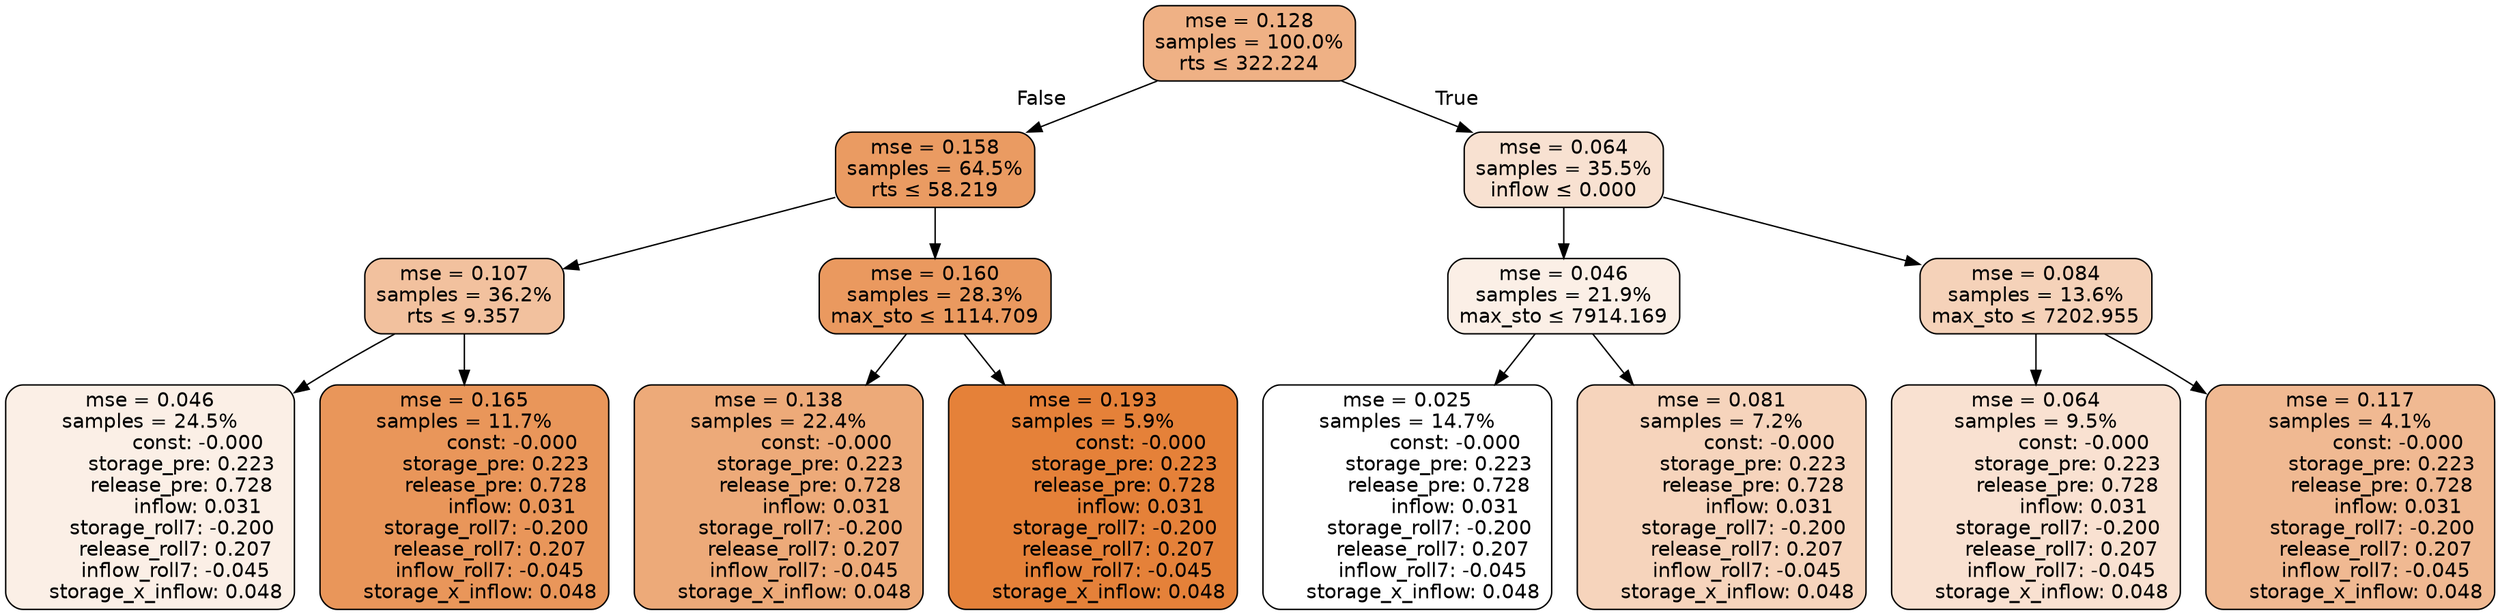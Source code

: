 digraph tree {
node [shape=rectangle, style="filled, rounded", color="black", fontname=helvetica] ;
edge [fontname=helvetica] ;
	"0" [label="mse = 0.128
samples = 100.0%
rts &le; 322.224", fillcolor="#efb185"]
	"1" [label="mse = 0.158
samples = 64.5%
rts &le; 58.219", fillcolor="#ea9b62"]
	"2" [label="mse = 0.107
samples = 36.2%
rts &le; 9.357", fillcolor="#f2c19e"]
	"3" [label="mse = 0.046
samples = 24.5%
               const: -0.000
          storage_pre: 0.223
          release_pre: 0.728
               inflow: 0.031
       storage_roll7: -0.200
        release_roll7: 0.207
        inflow_roll7: -0.045
     storage_x_inflow: 0.048", fillcolor="#fbefe6"]
	"4" [label="mse = 0.165
samples = 11.7%
               const: -0.000
          storage_pre: 0.223
          release_pre: 0.728
               inflow: 0.031
       storage_roll7: -0.200
        release_roll7: 0.207
        inflow_roll7: -0.045
     storage_x_inflow: 0.048", fillcolor="#e9965a"]
	"5" [label="mse = 0.160
samples = 28.3%
max_sto &le; 1114.709", fillcolor="#ea995f"]
	"6" [label="mse = 0.138
samples = 22.4%
               const: -0.000
          storage_pre: 0.223
          release_pre: 0.728
               inflow: 0.031
       storage_roll7: -0.200
        release_roll7: 0.207
        inflow_roll7: -0.045
     storage_x_inflow: 0.048", fillcolor="#edaa79"]
	"7" [label="mse = 0.193
samples = 5.9%
               const: -0.000
          storage_pre: 0.223
          release_pre: 0.728
               inflow: 0.031
       storage_roll7: -0.200
        release_roll7: 0.207
        inflow_roll7: -0.045
     storage_x_inflow: 0.048", fillcolor="#e58139"]
	"8" [label="mse = 0.064
samples = 35.5%
inflow &le; 0.000", fillcolor="#f8e1d1"]
	"9" [label="mse = 0.046
samples = 21.9%
max_sto &le; 7914.169", fillcolor="#fbefe6"]
	"10" [label="mse = 0.025
samples = 14.7%
               const: -0.000
          storage_pre: 0.223
          release_pre: 0.728
               inflow: 0.031
       storage_roll7: -0.200
        release_roll7: 0.207
        inflow_roll7: -0.045
     storage_x_inflow: 0.048", fillcolor="#ffffff"]
	"11" [label="mse = 0.081
samples = 7.2%
               const: -0.000
          storage_pre: 0.223
          release_pre: 0.728
               inflow: 0.031
       storage_roll7: -0.200
        release_roll7: 0.207
        inflow_roll7: -0.045
     storage_x_inflow: 0.048", fillcolor="#f6d4bc"]
	"12" [label="mse = 0.084
samples = 13.6%
max_sto &le; 7202.955", fillcolor="#f5d2b9"]
	"13" [label="mse = 0.064
samples = 9.5%
               const: -0.000
          storage_pre: 0.223
          release_pre: 0.728
               inflow: 0.031
       storage_roll7: -0.200
        release_roll7: 0.207
        inflow_roll7: -0.045
     storage_x_inflow: 0.048", fillcolor="#f9e1d1"]
	"14" [label="mse = 0.117
samples = 4.1%
               const: -0.000
          storage_pre: 0.223
          release_pre: 0.728
               inflow: 0.031
       storage_roll7: -0.200
        release_roll7: 0.207
        inflow_roll7: -0.045
     storage_x_inflow: 0.048", fillcolor="#f0b992"]

	"0" -> "1" [labeldistance=2.5, labelangle=45, headlabel="False"]
	"1" -> "2"
	"2" -> "3"
	"2" -> "4"
	"1" -> "5"
	"5" -> "6"
	"5" -> "7"
	"0" -> "8" [labeldistance=2.5, labelangle=-45, headlabel="True"]
	"8" -> "9"
	"9" -> "10"
	"9" -> "11"
	"8" -> "12"
	"12" -> "13"
	"12" -> "14"
}